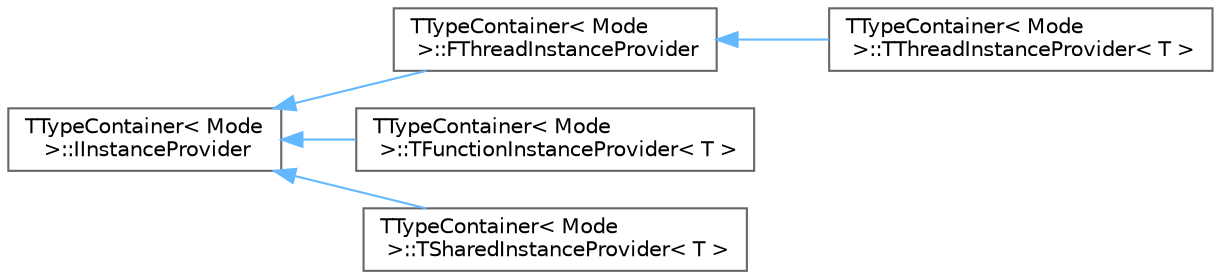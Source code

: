 digraph "Graphical Class Hierarchy"
{
 // INTERACTIVE_SVG=YES
 // LATEX_PDF_SIZE
  bgcolor="transparent";
  edge [fontname=Helvetica,fontsize=10,labelfontname=Helvetica,labelfontsize=10];
  node [fontname=Helvetica,fontsize=10,shape=box,height=0.2,width=0.4];
  rankdir="LR";
  Node0 [id="Node000000",label="TTypeContainer\< Mode\l \>::IInstanceProvider",height=0.2,width=0.4,color="grey40", fillcolor="white", style="filled",URL="$df/d59/classTTypeContainer_1_1IInstanceProvider.html",tooltip="Interface for object instance providers."];
  Node0 -> Node1 [id="edge8785_Node000000_Node000001",dir="back",color="steelblue1",style="solid",tooltip=" "];
  Node1 [id="Node000001",label="TTypeContainer\< Mode\l \>::FThreadInstanceProvider",height=0.2,width=0.4,color="grey40", fillcolor="white", style="filled",URL="$d4/da3/structTTypeContainer_1_1FThreadInstanceProvider.html",tooltip="Base class for per-thread instances providers."];
  Node1 -> Node2 [id="edge8786_Node000001_Node000002",dir="back",color="steelblue1",style="solid",tooltip=" "];
  Node2 [id="Node000002",label="TTypeContainer\< Mode\l \>::TThreadInstanceProvider\< T \>",height=0.2,width=0.4,color="grey40", fillcolor="white", style="filled",URL="$d9/da3/structTTypeContainer_1_1TThreadInstanceProvider.html",tooltip="Implements an instance provider that returns the same instance per thread."];
  Node0 -> Node3 [id="edge8787_Node000000_Node000003",dir="back",color="steelblue1",style="solid",tooltip=" "];
  Node3 [id="Node000003",label="TTypeContainer\< Mode\l \>::TFunctionInstanceProvider\< T \>",height=0.2,width=0.4,color="grey40", fillcolor="white", style="filled",URL="$db/db7/structTTypeContainer_1_1TFunctionInstanceProvider.html",tooltip="Implements an instance provider that forwards instance requests to a factory function."];
  Node0 -> Node4 [id="edge8788_Node000000_Node000004",dir="back",color="steelblue1",style="solid",tooltip=" "];
  Node4 [id="Node000004",label="TTypeContainer\< Mode\l \>::TSharedInstanceProvider\< T \>",height=0.2,width=0.4,color="grey40", fillcolor="white", style="filled",URL="$df/df7/structTTypeContainer_1_1TSharedInstanceProvider.html",tooltip="Implements an instance provider that returns the same instance for all threads."];
}
